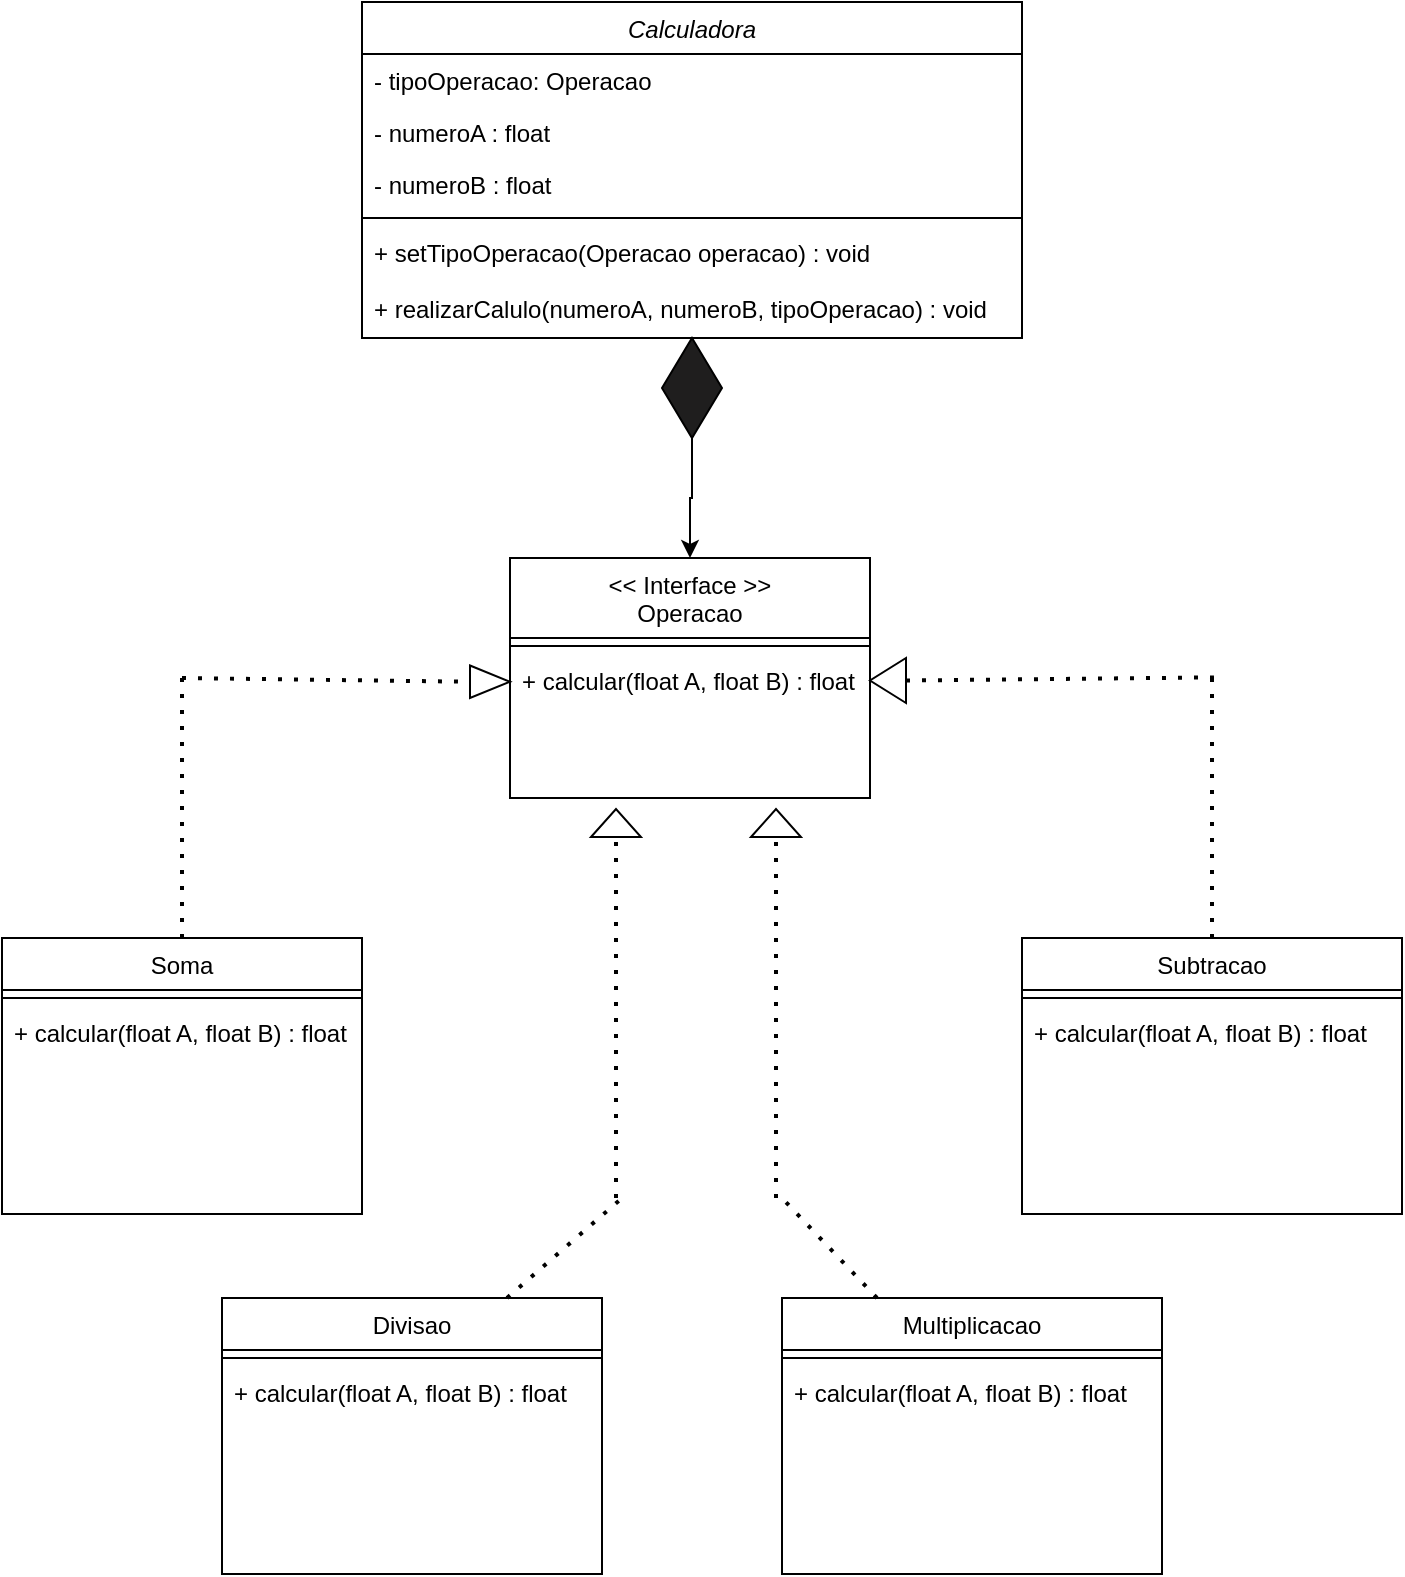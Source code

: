 <mxfile version="21.6.8" type="device">
  <diagram id="C5RBs43oDa-KdzZeNtuy" name="Page-1">
    <mxGraphModel dx="989" dy="539" grid="1" gridSize="10" guides="1" tooltips="1" connect="1" arrows="1" fold="1" page="1" pageScale="1" pageWidth="827" pageHeight="1169" math="0" shadow="0">
      <root>
        <mxCell id="WIyWlLk6GJQsqaUBKTNV-0" />
        <mxCell id="WIyWlLk6GJQsqaUBKTNV-1" parent="WIyWlLk6GJQsqaUBKTNV-0" />
        <mxCell id="zkfFHV4jXpPFQw0GAbJ--0" value="Calculadora" style="swimlane;fontStyle=2;align=center;verticalAlign=top;childLayout=stackLayout;horizontal=1;startSize=26;horizontalStack=0;resizeParent=1;resizeLast=0;collapsible=1;marginBottom=0;rounded=0;shadow=0;strokeWidth=1;" parent="WIyWlLk6GJQsqaUBKTNV-1" vertex="1">
          <mxGeometry x="250" y="12" width="330" height="168" as="geometry">
            <mxRectangle x="230" y="140" width="160" height="26" as="alternateBounds" />
          </mxGeometry>
        </mxCell>
        <mxCell id="zkfFHV4jXpPFQw0GAbJ--2" value="- tipoOperacao: Operacao" style="text;align=left;verticalAlign=top;spacingLeft=4;spacingRight=4;overflow=hidden;rotatable=0;points=[[0,0.5],[1,0.5]];portConstraint=eastwest;rounded=0;shadow=0;html=0;" parent="zkfFHV4jXpPFQw0GAbJ--0" vertex="1">
          <mxGeometry y="26" width="330" height="26" as="geometry" />
        </mxCell>
        <mxCell id="6hHfppy0kMPvArKa89Vg-16" value="- numeroA : float" style="text;align=left;verticalAlign=top;spacingLeft=4;spacingRight=4;overflow=hidden;rotatable=0;points=[[0,0.5],[1,0.5]];portConstraint=eastwest;rounded=0;shadow=0;html=0;" vertex="1" parent="zkfFHV4jXpPFQw0GAbJ--0">
          <mxGeometry y="52" width="330" height="26" as="geometry" />
        </mxCell>
        <mxCell id="zkfFHV4jXpPFQw0GAbJ--3" value="- numeroB : float" style="text;align=left;verticalAlign=top;spacingLeft=4;spacingRight=4;overflow=hidden;rotatable=0;points=[[0,0.5],[1,0.5]];portConstraint=eastwest;rounded=0;shadow=0;html=0;" parent="zkfFHV4jXpPFQw0GAbJ--0" vertex="1">
          <mxGeometry y="78" width="330" height="26" as="geometry" />
        </mxCell>
        <mxCell id="zkfFHV4jXpPFQw0GAbJ--4" value="" style="line;html=1;strokeWidth=1;align=left;verticalAlign=middle;spacingTop=-1;spacingLeft=3;spacingRight=3;rotatable=0;labelPosition=right;points=[];portConstraint=eastwest;" parent="zkfFHV4jXpPFQw0GAbJ--0" vertex="1">
          <mxGeometry y="104" width="330" height="8" as="geometry" />
        </mxCell>
        <mxCell id="zkfFHV4jXpPFQw0GAbJ--1" value="+ setTipoOperacao(Operacao operacao) : void" style="text;align=left;verticalAlign=top;spacingLeft=4;spacingRight=4;overflow=hidden;rotatable=0;points=[[0,0.5],[1,0.5]];portConstraint=eastwest;whiteSpace=wrap;" parent="zkfFHV4jXpPFQw0GAbJ--0" vertex="1">
          <mxGeometry y="112" width="330" height="28" as="geometry" />
        </mxCell>
        <mxCell id="6hHfppy0kMPvArKa89Vg-50" value="+ realizarCalulo(numeroA, numeroB, tipoOperacao) : void" style="text;align=left;verticalAlign=top;spacingLeft=4;spacingRight=4;overflow=hidden;rotatable=0;points=[[0,0.5],[1,0.5]];portConstraint=eastwest;whiteSpace=wrap;" vertex="1" parent="zkfFHV4jXpPFQw0GAbJ--0">
          <mxGeometry y="140" width="330" height="28" as="geometry" />
        </mxCell>
        <mxCell id="zkfFHV4jXpPFQw0GAbJ--17" value="&lt;&lt; Interface &gt;&gt;&#xa;Operacao" style="swimlane;fontStyle=0;align=center;verticalAlign=top;childLayout=stackLayout;horizontal=1;startSize=40;horizontalStack=0;resizeParent=1;resizeLast=0;collapsible=1;marginBottom=0;rounded=0;shadow=0;strokeWidth=1;" parent="WIyWlLk6GJQsqaUBKTNV-1" vertex="1">
          <mxGeometry x="324" y="290" width="180" height="120" as="geometry">
            <mxRectangle x="550" y="140" width="160" height="26" as="alternateBounds" />
          </mxGeometry>
        </mxCell>
        <mxCell id="zkfFHV4jXpPFQw0GAbJ--23" value="" style="line;html=1;strokeWidth=1;align=left;verticalAlign=middle;spacingTop=-1;spacingLeft=3;spacingRight=3;rotatable=0;labelPosition=right;points=[];portConstraint=eastwest;" parent="zkfFHV4jXpPFQw0GAbJ--17" vertex="1">
          <mxGeometry y="40" width="180" height="8" as="geometry" />
        </mxCell>
        <mxCell id="zkfFHV4jXpPFQw0GAbJ--18" value="+ calcular(float A, float B) : float" style="text;align=left;verticalAlign=top;spacingLeft=4;spacingRight=4;overflow=hidden;rotatable=0;points=[[0,0.5],[1,0.5]];portConstraint=eastwest;" parent="zkfFHV4jXpPFQw0GAbJ--17" vertex="1">
          <mxGeometry y="48" width="180" height="26" as="geometry" />
        </mxCell>
        <mxCell id="6hHfppy0kMPvArKa89Vg-0" value="Soma" style="swimlane;fontStyle=0;align=center;verticalAlign=top;childLayout=stackLayout;horizontal=1;startSize=26;horizontalStack=0;resizeParent=1;resizeLast=0;collapsible=1;marginBottom=0;rounded=0;shadow=0;strokeWidth=1;" vertex="1" parent="WIyWlLk6GJQsqaUBKTNV-1">
          <mxGeometry x="70" y="480" width="180" height="138" as="geometry">
            <mxRectangle x="130" y="380" width="160" height="26" as="alternateBounds" />
          </mxGeometry>
        </mxCell>
        <mxCell id="6hHfppy0kMPvArKa89Vg-3" value="" style="line;html=1;strokeWidth=1;align=left;verticalAlign=middle;spacingTop=-1;spacingLeft=3;spacingRight=3;rotatable=0;labelPosition=right;points=[];portConstraint=eastwest;" vertex="1" parent="6hHfppy0kMPvArKa89Vg-0">
          <mxGeometry y="26" width="180" height="8" as="geometry" />
        </mxCell>
        <mxCell id="6hHfppy0kMPvArKa89Vg-1" value="+ calcular(float A, float B) : float" style="text;align=left;verticalAlign=top;spacingLeft=4;spacingRight=4;overflow=hidden;rotatable=0;points=[[0,0.5],[1,0.5]];portConstraint=eastwest;" vertex="1" parent="6hHfppy0kMPvArKa89Vg-0">
          <mxGeometry y="34" width="180" height="26" as="geometry" />
        </mxCell>
        <mxCell id="6hHfppy0kMPvArKa89Vg-6" value="Multiplicacao" style="swimlane;fontStyle=0;align=center;verticalAlign=top;childLayout=stackLayout;horizontal=1;startSize=26;horizontalStack=0;resizeParent=1;resizeLast=0;collapsible=1;marginBottom=0;rounded=0;shadow=0;strokeWidth=1;" vertex="1" parent="WIyWlLk6GJQsqaUBKTNV-1">
          <mxGeometry x="460" y="660" width="190" height="138" as="geometry">
            <mxRectangle x="130" y="380" width="160" height="26" as="alternateBounds" />
          </mxGeometry>
        </mxCell>
        <mxCell id="6hHfppy0kMPvArKa89Vg-9" value="" style="line;html=1;strokeWidth=1;align=left;verticalAlign=middle;spacingTop=-1;spacingLeft=3;spacingRight=3;rotatable=0;labelPosition=right;points=[];portConstraint=eastwest;" vertex="1" parent="6hHfppy0kMPvArKa89Vg-6">
          <mxGeometry y="26" width="190" height="8" as="geometry" />
        </mxCell>
        <mxCell id="6hHfppy0kMPvArKa89Vg-7" value="+ calcular(float A, float B) : float" style="text;align=left;verticalAlign=top;spacingLeft=4;spacingRight=4;overflow=hidden;rotatable=0;points=[[0,0.5],[1,0.5]];portConstraint=eastwest;" vertex="1" parent="6hHfppy0kMPvArKa89Vg-6">
          <mxGeometry y="34" width="190" height="26" as="geometry" />
        </mxCell>
        <mxCell id="6hHfppy0kMPvArKa89Vg-17" value="Subtracao" style="swimlane;fontStyle=0;align=center;verticalAlign=top;childLayout=stackLayout;horizontal=1;startSize=26;horizontalStack=0;resizeParent=1;resizeLast=0;collapsible=1;marginBottom=0;rounded=0;shadow=0;strokeWidth=1;" vertex="1" parent="WIyWlLk6GJQsqaUBKTNV-1">
          <mxGeometry x="580" y="480" width="190" height="138" as="geometry">
            <mxRectangle x="130" y="380" width="160" height="26" as="alternateBounds" />
          </mxGeometry>
        </mxCell>
        <mxCell id="6hHfppy0kMPvArKa89Vg-18" value="" style="line;html=1;strokeWidth=1;align=left;verticalAlign=middle;spacingTop=-1;spacingLeft=3;spacingRight=3;rotatable=0;labelPosition=right;points=[];portConstraint=eastwest;" vertex="1" parent="6hHfppy0kMPvArKa89Vg-17">
          <mxGeometry y="26" width="190" height="8" as="geometry" />
        </mxCell>
        <mxCell id="6hHfppy0kMPvArKa89Vg-19" value="+ calcular(float A, float B) : float" style="text;align=left;verticalAlign=top;spacingLeft=4;spacingRight=4;overflow=hidden;rotatable=0;points=[[0,0.5],[1,0.5]];portConstraint=eastwest;" vertex="1" parent="6hHfppy0kMPvArKa89Vg-17">
          <mxGeometry y="34" width="190" height="26" as="geometry" />
        </mxCell>
        <mxCell id="6hHfppy0kMPvArKa89Vg-20" value="Divisao" style="swimlane;fontStyle=0;align=center;verticalAlign=top;childLayout=stackLayout;horizontal=1;startSize=26;horizontalStack=0;resizeParent=1;resizeLast=0;collapsible=1;marginBottom=0;rounded=0;shadow=0;strokeWidth=1;" vertex="1" parent="WIyWlLk6GJQsqaUBKTNV-1">
          <mxGeometry x="180" y="660" width="190" height="138" as="geometry">
            <mxRectangle x="130" y="380" width="160" height="26" as="alternateBounds" />
          </mxGeometry>
        </mxCell>
        <mxCell id="6hHfppy0kMPvArKa89Vg-21" value="" style="line;html=1;strokeWidth=1;align=left;verticalAlign=middle;spacingTop=-1;spacingLeft=3;spacingRight=3;rotatable=0;labelPosition=right;points=[];portConstraint=eastwest;" vertex="1" parent="6hHfppy0kMPvArKa89Vg-20">
          <mxGeometry y="26" width="190" height="8" as="geometry" />
        </mxCell>
        <mxCell id="6hHfppy0kMPvArKa89Vg-22" value="+ calcular(float A, float B) : float" style="text;align=left;verticalAlign=top;spacingLeft=4;spacingRight=4;overflow=hidden;rotatable=0;points=[[0,0.5],[1,0.5]];portConstraint=eastwest;" vertex="1" parent="6hHfppy0kMPvArKa89Vg-20">
          <mxGeometry y="34" width="190" height="26" as="geometry" />
        </mxCell>
        <mxCell id="6hHfppy0kMPvArKa89Vg-32" style="edgeStyle=orthogonalEdgeStyle;rounded=0;orthogonalLoop=1;jettySize=auto;html=1;exitX=0.5;exitY=1;exitDx=0;exitDy=0;entryX=0.5;entryY=0;entryDx=0;entryDy=0;" edge="1" parent="WIyWlLk6GJQsqaUBKTNV-1" source="6hHfppy0kMPvArKa89Vg-30" target="zkfFHV4jXpPFQw0GAbJ--17">
          <mxGeometry relative="1" as="geometry" />
        </mxCell>
        <mxCell id="6hHfppy0kMPvArKa89Vg-30" value="" style="rhombus;whiteSpace=wrap;html=1;fillColor=#1f1e1e;" vertex="1" parent="WIyWlLk6GJQsqaUBKTNV-1">
          <mxGeometry x="400" y="180" width="30" height="50" as="geometry" />
        </mxCell>
        <mxCell id="6hHfppy0kMPvArKa89Vg-33" value="" style="triangle;whiteSpace=wrap;html=1;" vertex="1" parent="WIyWlLk6GJQsqaUBKTNV-1">
          <mxGeometry x="304" y="343.75" width="20" height="16.25" as="geometry" />
        </mxCell>
        <mxCell id="6hHfppy0kMPvArKa89Vg-36" value="" style="endArrow=none;dashed=1;html=1;dashPattern=1 3;strokeWidth=2;rounded=0;exitX=0.5;exitY=0;exitDx=0;exitDy=0;" edge="1" parent="WIyWlLk6GJQsqaUBKTNV-1" source="6hHfppy0kMPvArKa89Vg-0">
          <mxGeometry width="50" height="50" relative="1" as="geometry">
            <mxPoint x="160" y="430" as="sourcePoint" />
            <mxPoint x="160" y="350" as="targetPoint" />
          </mxGeometry>
        </mxCell>
        <mxCell id="6hHfppy0kMPvArKa89Vg-37" value="" style="endArrow=none;dashed=1;html=1;dashPattern=1 3;strokeWidth=2;rounded=0;entryX=0;entryY=0.5;entryDx=0;entryDy=0;" edge="1" parent="WIyWlLk6GJQsqaUBKTNV-1" target="6hHfppy0kMPvArKa89Vg-33">
          <mxGeometry width="50" height="50" relative="1" as="geometry">
            <mxPoint x="160" y="350" as="sourcePoint" />
            <mxPoint x="290" y="350" as="targetPoint" />
          </mxGeometry>
        </mxCell>
        <mxCell id="6hHfppy0kMPvArKa89Vg-38" value="" style="endArrow=none;dashed=1;html=1;dashPattern=1 3;strokeWidth=2;rounded=0;exitX=0.5;exitY=0;exitDx=0;exitDy=0;" edge="1" parent="WIyWlLk6GJQsqaUBKTNV-1" source="6hHfppy0kMPvArKa89Vg-17">
          <mxGeometry width="50" height="50" relative="1" as="geometry">
            <mxPoint x="670" y="450" as="sourcePoint" />
            <mxPoint x="675" y="350" as="targetPoint" />
          </mxGeometry>
        </mxCell>
        <mxCell id="6hHfppy0kMPvArKa89Vg-39" value="" style="triangle;whiteSpace=wrap;html=1;rotation=-180;" vertex="1" parent="WIyWlLk6GJQsqaUBKTNV-1">
          <mxGeometry x="504" y="340" width="18" height="22.5" as="geometry" />
        </mxCell>
        <mxCell id="6hHfppy0kMPvArKa89Vg-40" value="" style="endArrow=none;dashed=1;html=1;dashPattern=1 3;strokeWidth=2;rounded=0;entryX=0;entryY=0.5;entryDx=0;entryDy=0;exitX=0;exitY=0.5;exitDx=0;exitDy=0;" edge="1" parent="WIyWlLk6GJQsqaUBKTNV-1" source="6hHfppy0kMPvArKa89Vg-39">
          <mxGeometry width="50" height="50" relative="1" as="geometry">
            <mxPoint x="530" y="349.66" as="sourcePoint" />
            <mxPoint x="680" y="349.66" as="targetPoint" />
          </mxGeometry>
        </mxCell>
        <mxCell id="6hHfppy0kMPvArKa89Vg-41" value="" style="endArrow=none;dashed=1;html=1;dashPattern=1 3;strokeWidth=2;rounded=0;exitX=0.75;exitY=0;exitDx=0;exitDy=0;" edge="1" parent="WIyWlLk6GJQsqaUBKTNV-1" source="6hHfppy0kMPvArKa89Vg-20">
          <mxGeometry width="50" height="50" relative="1" as="geometry">
            <mxPoint x="340" y="620" as="sourcePoint" />
            <mxPoint x="380" y="610" as="targetPoint" />
          </mxGeometry>
        </mxCell>
        <mxCell id="6hHfppy0kMPvArKa89Vg-42" value="" style="endArrow=none;dashed=1;html=1;dashPattern=1 3;strokeWidth=2;rounded=0;entryX=0;entryY=0.5;entryDx=0;entryDy=0;" edge="1" parent="WIyWlLk6GJQsqaUBKTNV-1" target="6hHfppy0kMPvArKa89Vg-46">
          <mxGeometry width="50" height="50" relative="1" as="geometry">
            <mxPoint x="377" y="610" as="sourcePoint" />
            <mxPoint x="376.66" y="440" as="targetPoint" />
          </mxGeometry>
        </mxCell>
        <mxCell id="6hHfppy0kMPvArKa89Vg-46" value="" style="triangle;whiteSpace=wrap;html=1;rotation=-90;" vertex="1" parent="WIyWlLk6GJQsqaUBKTNV-1">
          <mxGeometry x="370" y="410" width="14" height="25" as="geometry" />
        </mxCell>
        <mxCell id="6hHfppy0kMPvArKa89Vg-47" value="" style="endArrow=none;dashed=1;html=1;dashPattern=1 3;strokeWidth=2;rounded=0;entryX=0;entryY=0.5;entryDx=0;entryDy=0;" edge="1" parent="WIyWlLk6GJQsqaUBKTNV-1" target="6hHfppy0kMPvArKa89Vg-48">
          <mxGeometry width="50" height="50" relative="1" as="geometry">
            <mxPoint x="457" y="610" as="sourcePoint" />
            <mxPoint x="456.66" y="459" as="targetPoint" />
          </mxGeometry>
        </mxCell>
        <mxCell id="6hHfppy0kMPvArKa89Vg-48" value="" style="triangle;whiteSpace=wrap;html=1;rotation=-90;" vertex="1" parent="WIyWlLk6GJQsqaUBKTNV-1">
          <mxGeometry x="450" y="410" width="14" height="25" as="geometry" />
        </mxCell>
        <mxCell id="6hHfppy0kMPvArKa89Vg-49" value="" style="endArrow=none;dashed=1;html=1;dashPattern=1 3;strokeWidth=2;rounded=0;exitX=0.25;exitY=0;exitDx=0;exitDy=0;" edge="1" parent="WIyWlLk6GJQsqaUBKTNV-1" source="6hHfppy0kMPvArKa89Vg-6">
          <mxGeometry width="50" height="50" relative="1" as="geometry">
            <mxPoint x="490" y="635" as="sourcePoint" />
            <mxPoint x="460" y="610" as="targetPoint" />
          </mxGeometry>
        </mxCell>
      </root>
    </mxGraphModel>
  </diagram>
</mxfile>
